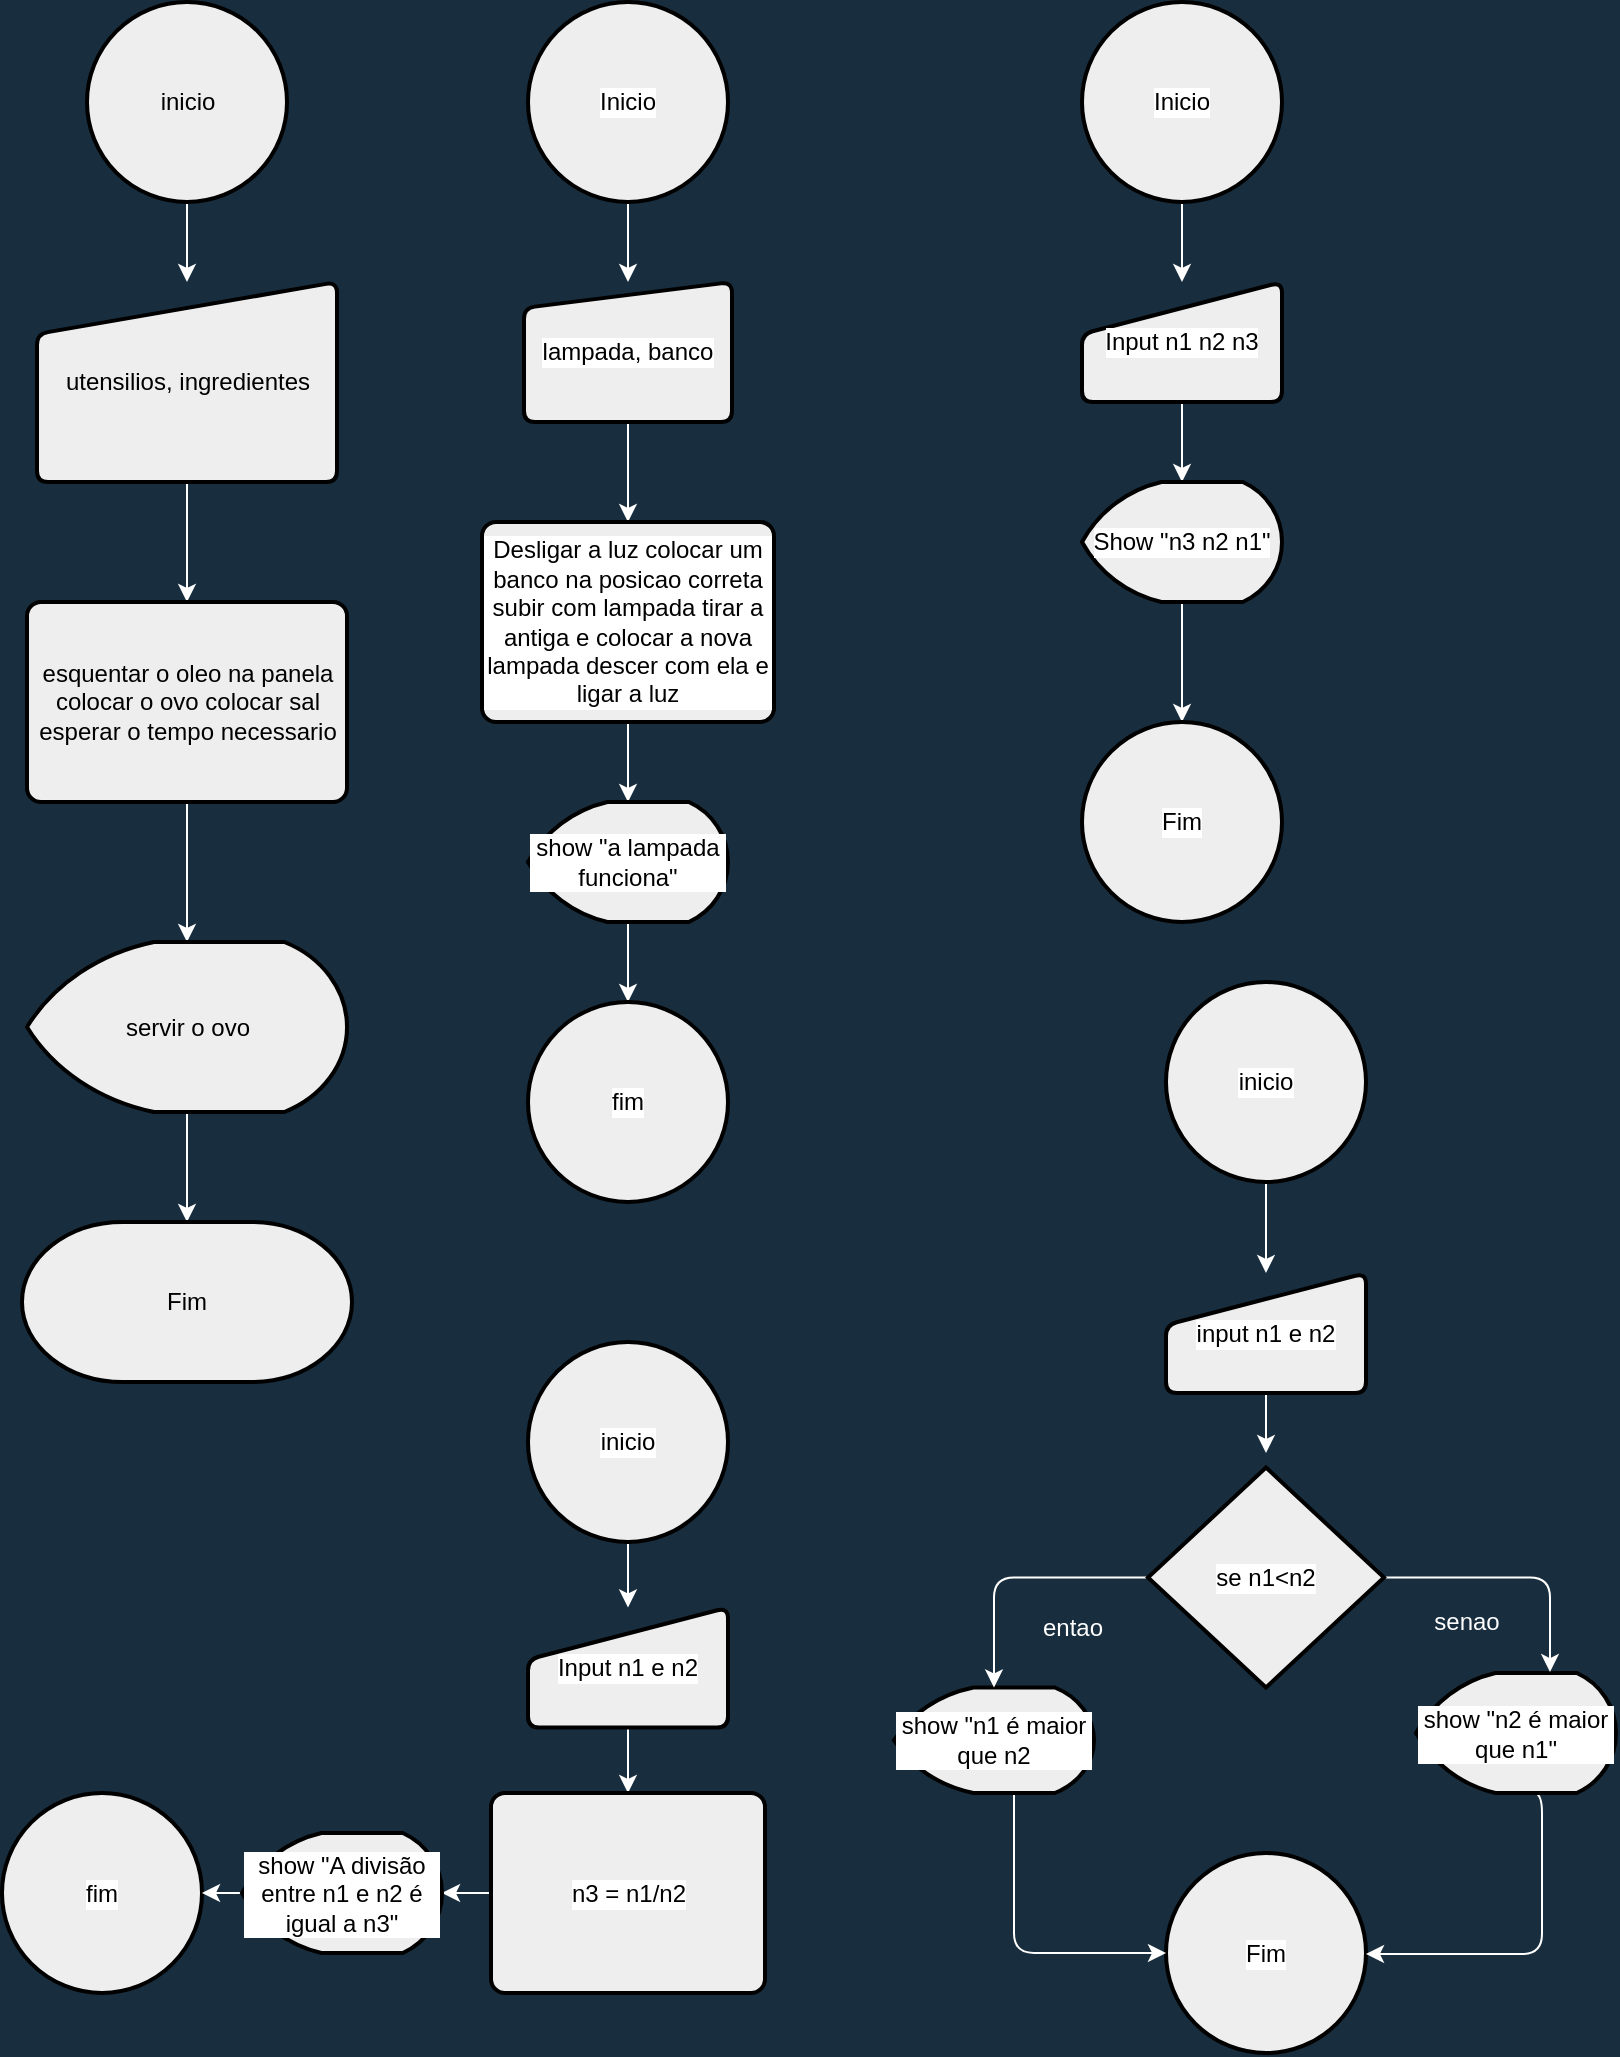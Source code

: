 <mxfile version="14.6.6" type="device"><diagram id="C5RBs43oDa-KdzZeNtuy" name="Page-1"><mxGraphModel dx="1422" dy="791" grid="1" gridSize="10" guides="1" tooltips="1" connect="1" arrows="1" fold="1" page="1" pageScale="1" pageWidth="827" pageHeight="1169" background="#182E3E" math="0" shadow="0"><root><mxCell id="WIyWlLk6GJQsqaUBKTNV-0"/><mxCell id="WIyWlLk6GJQsqaUBKTNV-1" parent="WIyWlLk6GJQsqaUBKTNV-0"/><mxCell id="70xH-mCB9wdv1D-Qw-JW-41" value="" style="edgeStyle=orthogonalEdgeStyle;orthogonalLoop=1;jettySize=auto;html=1;labelBackgroundColor=#182E3E;fontColor=#000000;strokeColor=#FFFFFF;" edge="1" parent="WIyWlLk6GJQsqaUBKTNV-1" source="70xH-mCB9wdv1D-Qw-JW-31" target="70xH-mCB9wdv1D-Qw-JW-33"><mxGeometry relative="1" as="geometry"/></mxCell><mxCell id="70xH-mCB9wdv1D-Qw-JW-31" value="inicio" style="strokeWidth=2;html=1;shape=mxgraph.flowchart.start_2;whiteSpace=wrap;rounded=1;sketch=0;fillColor=#EEEEEE;" vertex="1" parent="WIyWlLk6GJQsqaUBKTNV-1"><mxGeometry x="62.5" y="30" width="100" height="100" as="geometry"/></mxCell><mxCell id="70xH-mCB9wdv1D-Qw-JW-38" value="" style="edgeStyle=orthogonalEdgeStyle;orthogonalLoop=1;jettySize=auto;html=1;labelBackgroundColor=#182E3E;fontColor=#000000;strokeColor=#FFFFFF;" edge="1" parent="WIyWlLk6GJQsqaUBKTNV-1" source="70xH-mCB9wdv1D-Qw-JW-33" target="70xH-mCB9wdv1D-Qw-JW-35"><mxGeometry relative="1" as="geometry"/></mxCell><mxCell id="70xH-mCB9wdv1D-Qw-JW-33" value="utensilios, ingredientes" style="html=1;strokeWidth=2;shape=manualInput;whiteSpace=wrap;rounded=1;size=26;arcSize=11;sketch=0;fillColor=#EEEEEE;" vertex="1" parent="WIyWlLk6GJQsqaUBKTNV-1"><mxGeometry x="37.5" y="170" width="150" height="100" as="geometry"/></mxCell><mxCell id="70xH-mCB9wdv1D-Qw-JW-39" value="" style="edgeStyle=orthogonalEdgeStyle;orthogonalLoop=1;jettySize=auto;html=1;labelBackgroundColor=#182E3E;fontColor=#000000;strokeColor=#FFFFFF;" edge="1" parent="WIyWlLk6GJQsqaUBKTNV-1" source="70xH-mCB9wdv1D-Qw-JW-35" target="70xH-mCB9wdv1D-Qw-JW-36"><mxGeometry relative="1" as="geometry"/></mxCell><mxCell id="70xH-mCB9wdv1D-Qw-JW-35" value="esquentar o oleo na panela colocar o ovo colocar sal esperar o tempo necessario" style="rounded=1;whiteSpace=wrap;html=1;absoluteArcSize=1;arcSize=14;strokeWidth=2;sketch=0;fillColor=#EEEEEE;" vertex="1" parent="WIyWlLk6GJQsqaUBKTNV-1"><mxGeometry x="32.5" y="330" width="160" height="100" as="geometry"/></mxCell><mxCell id="70xH-mCB9wdv1D-Qw-JW-40" value="" style="edgeStyle=orthogonalEdgeStyle;orthogonalLoop=1;jettySize=auto;html=1;labelBackgroundColor=#182E3E;fontColor=#000000;strokeColor=#FFFFFF;" edge="1" parent="WIyWlLk6GJQsqaUBKTNV-1" source="70xH-mCB9wdv1D-Qw-JW-36" target="70xH-mCB9wdv1D-Qw-JW-37"><mxGeometry relative="1" as="geometry"/></mxCell><mxCell id="70xH-mCB9wdv1D-Qw-JW-36" value="servir o ovo" style="strokeWidth=2;html=1;shape=mxgraph.flowchart.display;whiteSpace=wrap;rounded=1;sketch=0;fillColor=#EEEEEE;" vertex="1" parent="WIyWlLk6GJQsqaUBKTNV-1"><mxGeometry x="32.5" y="500" width="160" height="85" as="geometry"/></mxCell><mxCell id="70xH-mCB9wdv1D-Qw-JW-37" value="Fim" style="strokeWidth=2;html=1;shape=mxgraph.flowchart.terminator;whiteSpace=wrap;rounded=1;sketch=0;fontColor=#000000;fillColor=#EEEEEE;" vertex="1" parent="WIyWlLk6GJQsqaUBKTNV-1"><mxGeometry x="30" y="640" width="165" height="80" as="geometry"/></mxCell><mxCell id="70xH-mCB9wdv1D-Qw-JW-48" value="" style="edgeStyle=orthogonalEdgeStyle;orthogonalLoop=1;jettySize=auto;html=1;labelBackgroundColor=#182E3E;fontColor=#000000;strokeColor=#FFFFFF;" edge="1" parent="WIyWlLk6GJQsqaUBKTNV-1" source="70xH-mCB9wdv1D-Qw-JW-43" target="70xH-mCB9wdv1D-Qw-JW-44"><mxGeometry relative="1" as="geometry"/></mxCell><mxCell id="70xH-mCB9wdv1D-Qw-JW-43" value="Inicio" style="strokeWidth=2;html=1;shape=mxgraph.flowchart.start_2;whiteSpace=wrap;rounded=1;labelBackgroundColor=#ffffff;sketch=0;fillColor=#EEEEEE;" vertex="1" parent="WIyWlLk6GJQsqaUBKTNV-1"><mxGeometry x="283" y="30" width="100" height="100" as="geometry"/></mxCell><mxCell id="70xH-mCB9wdv1D-Qw-JW-49" value="" style="edgeStyle=orthogonalEdgeStyle;orthogonalLoop=1;jettySize=auto;html=1;labelBackgroundColor=#182E3E;fontColor=#000000;strokeColor=#FFFFFF;" edge="1" parent="WIyWlLk6GJQsqaUBKTNV-1" source="70xH-mCB9wdv1D-Qw-JW-44" target="70xH-mCB9wdv1D-Qw-JW-45"><mxGeometry relative="1" as="geometry"/></mxCell><mxCell id="70xH-mCB9wdv1D-Qw-JW-44" value="lampada, banco" style="html=1;strokeWidth=2;shape=manualInput;whiteSpace=wrap;rounded=1;size=13;arcSize=11;labelBackgroundColor=#ffffff;sketch=0;fillColor=#EEEEEE;" vertex="1" parent="WIyWlLk6GJQsqaUBKTNV-1"><mxGeometry x="281" y="170" width="104" height="70" as="geometry"/></mxCell><mxCell id="70xH-mCB9wdv1D-Qw-JW-99" value="" style="edgeStyle=orthogonalEdgeStyle;orthogonalLoop=1;jettySize=auto;html=1;labelBackgroundColor=#182E3E;fontColor=#000000;strokeColor=#FFFFFF;" edge="1" parent="WIyWlLk6GJQsqaUBKTNV-1" source="70xH-mCB9wdv1D-Qw-JW-45" target="70xH-mCB9wdv1D-Qw-JW-46"><mxGeometry relative="1" as="geometry"/></mxCell><mxCell id="70xH-mCB9wdv1D-Qw-JW-45" value="Desligar a luz colocar um banco na posicao correta subir com lampada tirar a antiga e colocar a nova lampada descer com ela e ligar a luz" style="rounded=1;whiteSpace=wrap;html=1;absoluteArcSize=1;arcSize=14;strokeWidth=2;labelBackgroundColor=#ffffff;sketch=0;fillColor=#EEEEEE;" vertex="1" parent="WIyWlLk6GJQsqaUBKTNV-1"><mxGeometry x="260" y="290" width="146" height="100" as="geometry"/></mxCell><mxCell id="70xH-mCB9wdv1D-Qw-JW-51" value="" style="edgeStyle=orthogonalEdgeStyle;orthogonalLoop=1;jettySize=auto;html=1;labelBackgroundColor=#182E3E;fontColor=#000000;strokeColor=#FFFFFF;" edge="1" parent="WIyWlLk6GJQsqaUBKTNV-1" source="70xH-mCB9wdv1D-Qw-JW-46" target="70xH-mCB9wdv1D-Qw-JW-47"><mxGeometry relative="1" as="geometry"/></mxCell><mxCell id="70xH-mCB9wdv1D-Qw-JW-46" value="show &quot;a lampada funciona&quot;" style="strokeWidth=2;html=1;shape=mxgraph.flowchart.display;whiteSpace=wrap;rounded=1;labelBackgroundColor=#ffffff;sketch=0;fillColor=#EEEEEE;" vertex="1" parent="WIyWlLk6GJQsqaUBKTNV-1"><mxGeometry x="283" y="430" width="100" height="60" as="geometry"/></mxCell><mxCell id="70xH-mCB9wdv1D-Qw-JW-47" value="fim" style="strokeWidth=2;html=1;shape=mxgraph.flowchart.start_2;whiteSpace=wrap;rounded=1;labelBackgroundColor=#ffffff;sketch=0;fillColor=#EEEEEE;" vertex="1" parent="WIyWlLk6GJQsqaUBKTNV-1"><mxGeometry x="283" y="530" width="100" height="100" as="geometry"/></mxCell><mxCell id="70xH-mCB9wdv1D-Qw-JW-59" value="" style="edgeStyle=orthogonalEdgeStyle;orthogonalLoop=1;jettySize=auto;html=1;labelBackgroundColor=#182E3E;fontColor=#000000;strokeColor=#FFFFFF;" edge="1" parent="WIyWlLk6GJQsqaUBKTNV-1" source="70xH-mCB9wdv1D-Qw-JW-53" target="70xH-mCB9wdv1D-Qw-JW-55"><mxGeometry relative="1" as="geometry"/></mxCell><mxCell id="70xH-mCB9wdv1D-Qw-JW-53" value="Input n1 n2 n3" style="html=1;strokeWidth=2;shape=manualInput;whiteSpace=wrap;rounded=1;size=26;arcSize=11;labelBackgroundColor=#ffffff;sketch=0;fillColor=#EEEEEE;" vertex="1" parent="WIyWlLk6GJQsqaUBKTNV-1"><mxGeometry x="560" y="170" width="100" height="60" as="geometry"/></mxCell><mxCell id="70xH-mCB9wdv1D-Qw-JW-60" value="" style="edgeStyle=orthogonalEdgeStyle;orthogonalLoop=1;jettySize=auto;html=1;labelBackgroundColor=#182E3E;fontColor=#000000;strokeColor=#FFFFFF;" edge="1" parent="WIyWlLk6GJQsqaUBKTNV-1" source="70xH-mCB9wdv1D-Qw-JW-55" target="70xH-mCB9wdv1D-Qw-JW-56"><mxGeometry relative="1" as="geometry"/></mxCell><mxCell id="70xH-mCB9wdv1D-Qw-JW-55" value="Show &quot;n3 n2 n1&quot;" style="strokeWidth=2;html=1;shape=mxgraph.flowchart.display;whiteSpace=wrap;rounded=1;labelBackgroundColor=#ffffff;sketch=0;fillColor=#EEEEEE;" vertex="1" parent="WIyWlLk6GJQsqaUBKTNV-1"><mxGeometry x="560" y="270" width="100" height="60" as="geometry"/></mxCell><mxCell id="70xH-mCB9wdv1D-Qw-JW-56" value="Fim" style="strokeWidth=2;html=1;shape=mxgraph.flowchart.start_2;whiteSpace=wrap;rounded=1;labelBackgroundColor=#ffffff;sketch=0;fillColor=#EEEEEE;" vertex="1" parent="WIyWlLk6GJQsqaUBKTNV-1"><mxGeometry x="560" y="390" width="100" height="100" as="geometry"/></mxCell><mxCell id="70xH-mCB9wdv1D-Qw-JW-58" value="" style="edgeStyle=orthogonalEdgeStyle;orthogonalLoop=1;jettySize=auto;html=1;labelBackgroundColor=#182E3E;fontColor=#000000;strokeColor=#FFFFFF;" edge="1" parent="WIyWlLk6GJQsqaUBKTNV-1" source="70xH-mCB9wdv1D-Qw-JW-57" target="70xH-mCB9wdv1D-Qw-JW-53"><mxGeometry relative="1" as="geometry"/></mxCell><mxCell id="70xH-mCB9wdv1D-Qw-JW-57" value="Inicio" style="strokeWidth=2;html=1;shape=mxgraph.flowchart.start_2;whiteSpace=wrap;rounded=1;labelBackgroundColor=#ffffff;sketch=0;fillColor=#EEEEEE;" vertex="1" parent="WIyWlLk6GJQsqaUBKTNV-1"><mxGeometry x="560" y="30" width="100" height="100" as="geometry"/></mxCell><mxCell id="70xH-mCB9wdv1D-Qw-JW-66" value="" style="edgeStyle=orthogonalEdgeStyle;orthogonalLoop=1;jettySize=auto;html=1;labelBackgroundColor=#182E3E;fontColor=#000000;strokeColor=#FFFFFF;" edge="1" parent="WIyWlLk6GJQsqaUBKTNV-1" source="70xH-mCB9wdv1D-Qw-JW-61" target="70xH-mCB9wdv1D-Qw-JW-62"><mxGeometry relative="1" as="geometry"/></mxCell><mxCell id="70xH-mCB9wdv1D-Qw-JW-61" value="inicio" style="strokeWidth=2;html=1;shape=mxgraph.flowchart.start_2;whiteSpace=wrap;rounded=1;labelBackgroundColor=#ffffff;sketch=0;fillColor=#EEEEEE;" vertex="1" parent="WIyWlLk6GJQsqaUBKTNV-1"><mxGeometry x="602" y="520" width="100" height="100" as="geometry"/></mxCell><mxCell id="70xH-mCB9wdv1D-Qw-JW-79" value="" style="edgeStyle=orthogonalEdgeStyle;orthogonalLoop=1;jettySize=auto;html=1;labelBackgroundColor=#182E3E;fontColor=#000000;strokeColor=#FFFFFF;" edge="1" parent="WIyWlLk6GJQsqaUBKTNV-1" source="70xH-mCB9wdv1D-Qw-JW-62"><mxGeometry relative="1" as="geometry"><mxPoint x="652" y="755.5" as="targetPoint"/></mxGeometry></mxCell><mxCell id="70xH-mCB9wdv1D-Qw-JW-62" value="input n1 e n2" style="html=1;strokeWidth=2;shape=manualInput;whiteSpace=wrap;rounded=1;size=26;arcSize=11;labelBackgroundColor=#ffffff;sketch=0;fillColor=#EEEEEE;" vertex="1" parent="WIyWlLk6GJQsqaUBKTNV-1"><mxGeometry x="602" y="665.5" width="100" height="60" as="geometry"/></mxCell><mxCell id="70xH-mCB9wdv1D-Qw-JW-64" value="Fim" style="strokeWidth=2;html=1;shape=mxgraph.flowchart.start_2;whiteSpace=wrap;rounded=1;labelBackgroundColor=#ffffff;sketch=0;fillColor=#EEEEEE;" vertex="1" parent="WIyWlLk6GJQsqaUBKTNV-1"><mxGeometry x="602" y="955.5" width="100" height="100" as="geometry"/></mxCell><mxCell id="70xH-mCB9wdv1D-Qw-JW-69" value="" style="edgeStyle=orthogonalEdgeStyle;orthogonalLoop=1;jettySize=auto;html=1;labelBackgroundColor=#182E3E;fontColor=#000000;strokeColor=#FFFFFF;" edge="1" parent="WIyWlLk6GJQsqaUBKTNV-1" target="70xH-mCB9wdv1D-Qw-JW-64"><mxGeometry relative="1" as="geometry"><mxPoint x="782" y="925.5" as="sourcePoint"/><Array as="points"><mxPoint x="790" y="926"/><mxPoint x="790" y="1006"/></Array></mxGeometry></mxCell><mxCell id="70xH-mCB9wdv1D-Qw-JW-65" value="show &quot;n2 é maior que n1&quot;" style="strokeWidth=2;html=1;shape=mxgraph.flowchart.display;whiteSpace=wrap;rounded=1;labelBackgroundColor=#ffffff;sketch=0;fillColor=#EEEEEE;" vertex="1" parent="WIyWlLk6GJQsqaUBKTNV-1"><mxGeometry x="727" y="865.5" width="100" height="60" as="geometry"/></mxCell><mxCell id="70xH-mCB9wdv1D-Qw-JW-71" style="edgeStyle=orthogonalEdgeStyle;orthogonalLoop=1;jettySize=auto;html=1;exitX=0.66;exitY=0.983;exitDx=0;exitDy=0;exitPerimeter=0;labelBackgroundColor=#182E3E;fontColor=#000000;strokeColor=#FFFFFF;entryX=0;entryY=0.5;entryDx=0;entryDy=0;entryPerimeter=0;" edge="1" parent="WIyWlLk6GJQsqaUBKTNV-1" source="70xH-mCB9wdv1D-Qw-JW-70" target="70xH-mCB9wdv1D-Qw-JW-64"><mxGeometry relative="1" as="geometry"><mxPoint x="592" y="1005.5" as="targetPoint"/><mxPoint x="512" y="925.5" as="sourcePoint"/><Array as="points"><mxPoint x="526" y="882"/><mxPoint x="526" y="1006"/></Array></mxGeometry></mxCell><mxCell id="70xH-mCB9wdv1D-Qw-JW-70" value="show &quot;n1 é maior que n2" style="strokeWidth=2;html=1;shape=mxgraph.flowchart.display;whiteSpace=wrap;rounded=1;labelBackgroundColor=#ffffff;sketch=0;fillColor=#EEEEEE;" vertex="1" parent="WIyWlLk6GJQsqaUBKTNV-1"><mxGeometry x="466" y="872.75" width="100" height="52.75" as="geometry"/></mxCell><mxCell id="70xH-mCB9wdv1D-Qw-JW-80" value="entao" style="text;html=1;align=center;verticalAlign=middle;resizable=0;points=[];autosize=1;strokeColor=none;fontColor=#FFFFFF;" vertex="1" parent="WIyWlLk6GJQsqaUBKTNV-1"><mxGeometry x="530" y="832.75" width="50" height="20" as="geometry"/></mxCell><mxCell id="70xH-mCB9wdv1D-Qw-JW-81" value="senao" style="text;html=1;align=center;verticalAlign=middle;resizable=0;points=[];autosize=1;strokeColor=none;fontColor=#FFFFFF;" vertex="1" parent="WIyWlLk6GJQsqaUBKTNV-1"><mxGeometry x="727" y="830" width="50" height="20" as="geometry"/></mxCell><mxCell id="70xH-mCB9wdv1D-Qw-JW-83" value="fim" style="strokeWidth=2;html=1;shape=mxgraph.flowchart.start_2;whiteSpace=wrap;rounded=1;labelBackgroundColor=#ffffff;sketch=0;fillColor=#EEEEEE;" vertex="1" parent="WIyWlLk6GJQsqaUBKTNV-1"><mxGeometry x="20" y="925.5" width="100" height="100" as="geometry"/></mxCell><mxCell id="70xH-mCB9wdv1D-Qw-JW-90" value="" style="edgeStyle=orthogonalEdgeStyle;orthogonalLoop=1;jettySize=auto;html=1;labelBackgroundColor=#182E3E;fontColor=#FFFFFF;strokeColor=#FFFFFF;" edge="1" parent="WIyWlLk6GJQsqaUBKTNV-1" source="70xH-mCB9wdv1D-Qw-JW-84" target="70xH-mCB9wdv1D-Qw-JW-85"><mxGeometry relative="1" as="geometry"/></mxCell><mxCell id="70xH-mCB9wdv1D-Qw-JW-84" value="Input n1 e n2" style="html=1;strokeWidth=2;shape=manualInput;whiteSpace=wrap;rounded=1;size=26;arcSize=11;labelBackgroundColor=#ffffff;sketch=0;fillColor=#EEEEEE;" vertex="1" parent="WIyWlLk6GJQsqaUBKTNV-1"><mxGeometry x="283" y="832.75" width="100" height="60" as="geometry"/></mxCell><mxCell id="70xH-mCB9wdv1D-Qw-JW-89" value="" style="edgeStyle=orthogonalEdgeStyle;orthogonalLoop=1;jettySize=auto;html=1;labelBackgroundColor=#182E3E;fontColor=#FFFFFF;strokeColor=#FFFFFF;" edge="1" parent="WIyWlLk6GJQsqaUBKTNV-1" source="70xH-mCB9wdv1D-Qw-JW-85" target="70xH-mCB9wdv1D-Qw-JW-87"><mxGeometry relative="1" as="geometry"/></mxCell><mxCell id="70xH-mCB9wdv1D-Qw-JW-85" value="n3 = n1/n2" style="rounded=1;whiteSpace=wrap;html=1;absoluteArcSize=1;arcSize=14;strokeWidth=2;labelBackgroundColor=#ffffff;sketch=0;fillColor=#EEEEEE;" vertex="1" parent="WIyWlLk6GJQsqaUBKTNV-1"><mxGeometry x="264.5" y="925.5" width="137" height="100" as="geometry"/></mxCell><mxCell id="70xH-mCB9wdv1D-Qw-JW-91" value="" style="edgeStyle=orthogonalEdgeStyle;orthogonalLoop=1;jettySize=auto;html=1;labelBackgroundColor=#182E3E;fontColor=#FFFFFF;strokeColor=#FFFFFF;" edge="1" parent="WIyWlLk6GJQsqaUBKTNV-1" source="70xH-mCB9wdv1D-Qw-JW-86" target="70xH-mCB9wdv1D-Qw-JW-84"><mxGeometry relative="1" as="geometry"/></mxCell><mxCell id="70xH-mCB9wdv1D-Qw-JW-86" value="inicio" style="strokeWidth=2;html=1;shape=mxgraph.flowchart.start_2;whiteSpace=wrap;rounded=1;labelBackgroundColor=#ffffff;sketch=0;fillColor=#EEEEEE;" vertex="1" parent="WIyWlLk6GJQsqaUBKTNV-1"><mxGeometry x="283" y="700" width="100" height="100" as="geometry"/></mxCell><mxCell id="70xH-mCB9wdv1D-Qw-JW-88" value="" style="edgeStyle=orthogonalEdgeStyle;orthogonalLoop=1;jettySize=auto;html=1;labelBackgroundColor=#182E3E;fontColor=#FFFFFF;strokeColor=#FFFFFF;" edge="1" parent="WIyWlLk6GJQsqaUBKTNV-1" source="70xH-mCB9wdv1D-Qw-JW-87" target="70xH-mCB9wdv1D-Qw-JW-83"><mxGeometry relative="1" as="geometry"/></mxCell><mxCell id="70xH-mCB9wdv1D-Qw-JW-87" value="show &quot;A divisão entre n1 e n2 é igual a n3&quot;" style="strokeWidth=2;html=1;shape=mxgraph.flowchart.display;whiteSpace=wrap;rounded=1;labelBackgroundColor=#ffffff;sketch=0;fillColor=#EEEEEE;" vertex="1" parent="WIyWlLk6GJQsqaUBKTNV-1"><mxGeometry x="140" y="945.5" width="100" height="60" as="geometry"/></mxCell><mxCell id="70xH-mCB9wdv1D-Qw-JW-95" style="edgeStyle=orthogonalEdgeStyle;orthogonalLoop=1;jettySize=auto;html=1;exitX=0;exitY=0.5;exitDx=0;exitDy=0;exitPerimeter=0;entryX=0.5;entryY=0;entryDx=0;entryDy=0;entryPerimeter=0;labelBackgroundColor=#182E3E;fontColor=#000000;strokeColor=#FFFFFF;" edge="1" parent="WIyWlLk6GJQsqaUBKTNV-1" source="70xH-mCB9wdv1D-Qw-JW-93" target="70xH-mCB9wdv1D-Qw-JW-70"><mxGeometry relative="1" as="geometry"/></mxCell><mxCell id="70xH-mCB9wdv1D-Qw-JW-96" style="edgeStyle=orthogonalEdgeStyle;orthogonalLoop=1;jettySize=auto;html=1;exitX=1;exitY=0.5;exitDx=0;exitDy=0;exitPerimeter=0;entryX=0.67;entryY=-0.008;entryDx=0;entryDy=0;entryPerimeter=0;labelBackgroundColor=#182E3E;fontColor=#000000;strokeColor=#FFFFFF;" edge="1" parent="WIyWlLk6GJQsqaUBKTNV-1" source="70xH-mCB9wdv1D-Qw-JW-93" target="70xH-mCB9wdv1D-Qw-JW-65"><mxGeometry relative="1" as="geometry"/></mxCell><mxCell id="70xH-mCB9wdv1D-Qw-JW-93" value="se n1&amp;lt;n2" style="strokeWidth=2;html=1;shape=mxgraph.flowchart.decision;whiteSpace=wrap;rounded=1;labelBackgroundColor=#ffffff;sketch=0;fontColor=#000000;fillColor=#EEEEEE;" vertex="1" parent="WIyWlLk6GJQsqaUBKTNV-1"><mxGeometry x="593" y="762.75" width="118" height="110" as="geometry"/></mxCell></root></mxGraphModel></diagram></mxfile>